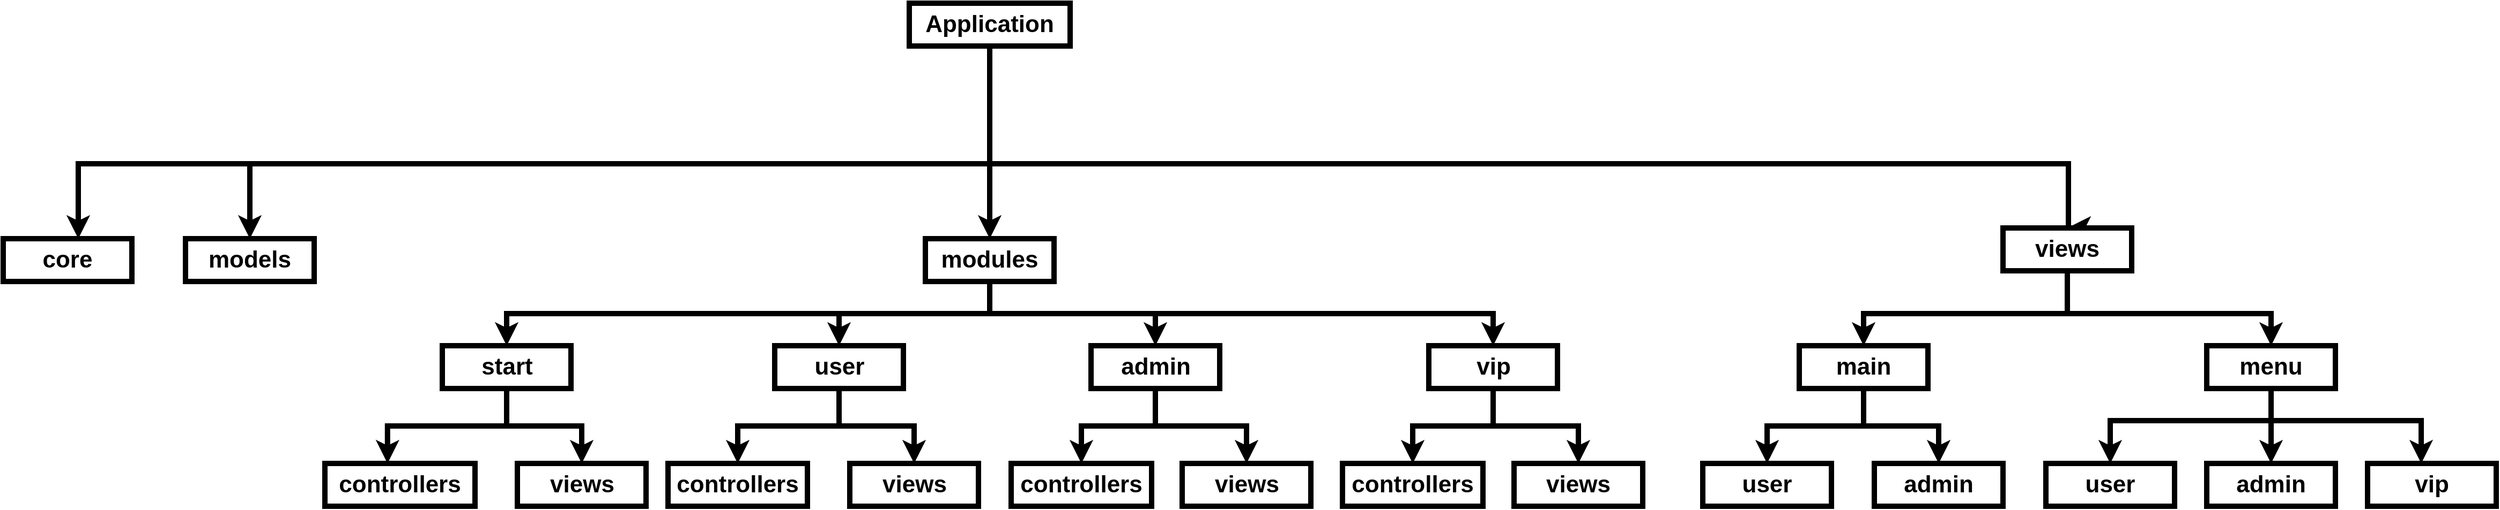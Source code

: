 <mxfile version="12.2.2" type="device" pages="1"><diagram id="L04MnOFRePjHFMDGQtDU" name="Page-1"><mxGraphModel dx="2930" dy="2400" grid="1" gridSize="10" guides="1" tooltips="1" connect="1" arrows="1" fold="1" page="1" pageScale="1" pageWidth="850" pageHeight="1100" math="0" shadow="0"><root><mxCell id="0"/><mxCell id="1" parent="0"/><mxCell id="LRkRvCiLrKg_cEhYKk8x-7" value="" style="edgeStyle=orthogonalEdgeStyle;rounded=0;orthogonalLoop=1;jettySize=auto;html=1;entryX=0.5;entryY=0;entryDx=0;entryDy=0;fontStyle=1;strokeWidth=5;spacing=20;verticalAlign=middle;" edge="1" parent="1" source="LRkRvCiLrKg_cEhYKk8x-1" target="LRkRvCiLrKg_cEhYKk8x-2"><mxGeometry relative="1" as="geometry"><mxPoint x="350" y="100" as="targetPoint"/><Array as="points"><mxPoint x="240" y="80"/><mxPoint x="-450" y="80"/></Array></mxGeometry></mxCell><mxCell id="LRkRvCiLrKg_cEhYKk8x-9" value="" style="edgeStyle=orthogonalEdgeStyle;rounded=0;orthogonalLoop=1;jettySize=auto;html=1;fontStyle=1;strokeWidth=5;spacing=20;verticalAlign=middle;" edge="1" parent="1" source="LRkRvCiLrKg_cEhYKk8x-1" target="LRkRvCiLrKg_cEhYKk8x-4"><mxGeometry relative="1" as="geometry"><mxPoint x="490" as="targetPoint"/><Array as="points"><mxPoint x="240" y="20"/><mxPoint x="240" y="20"/></Array></mxGeometry></mxCell><mxCell id="LRkRvCiLrKg_cEhYKk8x-11" value="" style="edgeStyle=orthogonalEdgeStyle;rounded=0;orthogonalLoop=1;jettySize=auto;html=1;entryX=0.5;entryY=0;entryDx=0;entryDy=0;fontStyle=1;strokeWidth=5;spacing=20;verticalAlign=middle;" edge="1" parent="1" source="LRkRvCiLrKg_cEhYKk8x-1" target="LRkRvCiLrKg_cEhYKk8x-3"><mxGeometry relative="1" as="geometry"><mxPoint x="490" as="targetPoint"/><Array as="points"><mxPoint x="240" y="80"/><mxPoint x="1246" y="80"/></Array></mxGeometry></mxCell><mxCell id="LRkRvCiLrKg_cEhYKk8x-13" value="" style="edgeStyle=orthogonalEdgeStyle;rounded=0;orthogonalLoop=1;jettySize=auto;html=1;fontStyle=1;strokeWidth=5;spacing=20;verticalAlign=middle;" edge="1" parent="1" source="LRkRvCiLrKg_cEhYKk8x-1" target="LRkRvCiLrKg_cEhYKk8x-5"><mxGeometry relative="1" as="geometry"><mxPoint x="210" as="targetPoint"/><Array as="points"><mxPoint x="240" y="80"/><mxPoint x="-610" y="80"/></Array></mxGeometry></mxCell><mxCell id="LRkRvCiLrKg_cEhYKk8x-1" value="&lt;font style=&quot;font-size: 22px&quot;&gt;Application&lt;/font&gt;" style="rounded=0;whiteSpace=wrap;html=1;fontStyle=1;strokeWidth=5;spacing=20;verticalAlign=middle;" vertex="1" parent="1"><mxGeometry x="165" y="-70" width="150" height="40" as="geometry"/></mxCell><mxCell id="LRkRvCiLrKg_cEhYKk8x-2" value="&lt;font style=&quot;font-size: 22px&quot;&gt;models&lt;/font&gt;" style="rounded=0;whiteSpace=wrap;html=1;fontStyle=1;strokeWidth=5;spacing=20;verticalAlign=middle;" vertex="1" parent="1"><mxGeometry x="-510" y="150" width="120" height="40" as="geometry"/></mxCell><mxCell id="LRkRvCiLrKg_cEhYKk8x-18" value="" style="edgeStyle=orthogonalEdgeStyle;rounded=0;orthogonalLoop=1;jettySize=auto;html=1;fontStyle=1;strokeWidth=5;spacing=20;verticalAlign=middle;" edge="1" parent="1" source="LRkRvCiLrKg_cEhYKk8x-3" target="LRkRvCiLrKg_cEhYKk8x-14"><mxGeometry relative="1" as="geometry"><mxPoint x="1015" y="160" as="targetPoint"/><Array as="points"><mxPoint x="1245" y="220"/><mxPoint x="1055" y="220"/></Array></mxGeometry></mxCell><mxCell id="LRkRvCiLrKg_cEhYKk8x-20" value="" style="edgeStyle=orthogonalEdgeStyle;rounded=0;orthogonalLoop=1;jettySize=auto;html=1;fontStyle=1;strokeWidth=5;spacing=20;verticalAlign=middle;" edge="1" parent="1" source="LRkRvCiLrKg_cEhYKk8x-3" target="LRkRvCiLrKg_cEhYKk8x-15"><mxGeometry relative="1" as="geometry"><mxPoint x="1295" y="160" as="targetPoint"/><Array as="points"><mxPoint x="1245" y="220"/><mxPoint x="1435" y="220"/></Array></mxGeometry></mxCell><mxCell id="LRkRvCiLrKg_cEhYKk8x-3" value="&lt;font style=&quot;font-size: 22px&quot;&gt;views&lt;br&gt;&lt;/font&gt;" style="rounded=0;whiteSpace=wrap;html=1;fontStyle=1;strokeWidth=5;spacing=20;verticalAlign=middle;" vertex="1" parent="1"><mxGeometry x="1185" y="140" width="120" height="40" as="geometry"/></mxCell><mxCell id="LRkRvCiLrKg_cEhYKk8x-72" value="" style="edgeStyle=orthogonalEdgeStyle;rounded=0;orthogonalLoop=1;jettySize=auto;html=1;entryX=0.5;entryY=0;entryDx=0;entryDy=0;strokeWidth=5;spacing=20;verticalAlign=middle;" edge="1" parent="1" source="LRkRvCiLrKg_cEhYKk8x-4" target="LRkRvCiLrKg_cEhYKk8x-42"><mxGeometry relative="1" as="geometry"><mxPoint x="100" y="170" as="targetPoint"/><Array as="points"><mxPoint x="240" y="220"/><mxPoint x="-210" y="220"/></Array></mxGeometry></mxCell><mxCell id="LRkRvCiLrKg_cEhYKk8x-74" value="" style="edgeStyle=orthogonalEdgeStyle;rounded=0;orthogonalLoop=1;jettySize=auto;html=1;entryX=0.5;entryY=0;entryDx=0;entryDy=0;strokeWidth=5;spacing=20;verticalAlign=middle;" edge="1" parent="1" source="LRkRvCiLrKg_cEhYKk8x-4" target="LRkRvCiLrKg_cEhYKk8x-39"><mxGeometry relative="1" as="geometry"><mxPoint x="100" y="170" as="targetPoint"/><Array as="points"><mxPoint x="240" y="220"/><mxPoint x="100" y="220"/></Array></mxGeometry></mxCell><mxCell id="LRkRvCiLrKg_cEhYKk8x-76" value="" style="edgeStyle=orthogonalEdgeStyle;rounded=0;orthogonalLoop=1;jettySize=auto;html=1;entryX=0.5;entryY=0;entryDx=0;entryDy=0;strokeWidth=5;spacing=20;verticalAlign=middle;" edge="1" parent="1" source="LRkRvCiLrKg_cEhYKk8x-4" target="LRkRvCiLrKg_cEhYKk8x-41"><mxGeometry relative="1" as="geometry"><mxPoint x="380" y="170" as="targetPoint"/><Array as="points"><mxPoint x="240" y="220"/><mxPoint x="710" y="220"/></Array></mxGeometry></mxCell><mxCell id="LRkRvCiLrKg_cEhYKk8x-78" value="" style="edgeStyle=orthogonalEdgeStyle;rounded=0;orthogonalLoop=1;jettySize=auto;html=1;entryX=0.5;entryY=0;entryDx=0;entryDy=0;strokeWidth=5;spacing=20;verticalAlign=middle;" edge="1" parent="1" source="LRkRvCiLrKg_cEhYKk8x-4" target="LRkRvCiLrKg_cEhYKk8x-40"><mxGeometry relative="1" as="geometry"><mxPoint x="380" y="170" as="targetPoint"/><Array as="points"><mxPoint x="240" y="220"/><mxPoint x="394" y="220"/></Array></mxGeometry></mxCell><mxCell id="LRkRvCiLrKg_cEhYKk8x-4" value="&lt;font style=&quot;font-size: 22px&quot;&gt;modules&lt;br&gt;&lt;/font&gt;" style="rounded=0;whiteSpace=wrap;html=1;fontStyle=1;strokeWidth=5;spacing=20;verticalAlign=middle;" vertex="1" parent="1"><mxGeometry x="180" y="150" width="120" height="40" as="geometry"/></mxCell><mxCell id="LRkRvCiLrKg_cEhYKk8x-5" value="&lt;font style=&quot;font-size: 22px&quot;&gt;core&lt;/font&gt;" style="rounded=0;whiteSpace=wrap;html=1;fontStyle=1;strokeWidth=5;spacing=20;verticalAlign=middle;" vertex="1" parent="1"><mxGeometry x="-680" y="150" width="120" height="40" as="geometry"/></mxCell><mxCell id="LRkRvCiLrKg_cEhYKk8x-28" value="" style="edgeStyle=orthogonalEdgeStyle;rounded=0;orthogonalLoop=1;jettySize=auto;html=1;fontStyle=1;strokeWidth=5;spacing=20;verticalAlign=middle;" edge="1" parent="1" source="LRkRvCiLrKg_cEhYKk8x-14" target="LRkRvCiLrKg_cEhYKk8x-22"><mxGeometry relative="1" as="geometry"><mxPoint x="1195" y="270" as="targetPoint"/></mxGeometry></mxCell><mxCell id="LRkRvCiLrKg_cEhYKk8x-30" value="" style="edgeStyle=orthogonalEdgeStyle;rounded=0;orthogonalLoop=1;jettySize=auto;html=1;entryX=0.5;entryY=0;entryDx=0;entryDy=0;fontStyle=1;strokeWidth=5;spacing=20;verticalAlign=middle;" edge="1" parent="1" source="LRkRvCiLrKg_cEhYKk8x-14" target="LRkRvCiLrKg_cEhYKk8x-21"><mxGeometry relative="1" as="geometry"><mxPoint x="915" y="270" as="targetPoint"/></mxGeometry></mxCell><mxCell id="LRkRvCiLrKg_cEhYKk8x-14" value="&lt;font style=&quot;font-size: 22px&quot;&gt;main&lt;br&gt;&lt;/font&gt;" style="rounded=0;whiteSpace=wrap;html=1;fontStyle=1;strokeWidth=5;spacing=20;verticalAlign=middle;" vertex="1" parent="1"><mxGeometry x="995" y="250" width="120" height="40" as="geometry"/></mxCell><mxCell id="LRkRvCiLrKg_cEhYKk8x-32" value="" style="edgeStyle=orthogonalEdgeStyle;rounded=0;orthogonalLoop=1;jettySize=auto;html=1;entryX=0.5;entryY=0;entryDx=0;entryDy=0;fontStyle=1;strokeWidth=5;spacing=20;verticalAlign=middle;" edge="1" parent="1" source="LRkRvCiLrKg_cEhYKk8x-15" target="LRkRvCiLrKg_cEhYKk8x-23"><mxGeometry relative="1" as="geometry"><mxPoint x="1295" y="270" as="targetPoint"/><Array as="points"><mxPoint x="1435" y="320"/><mxPoint x="1285" y="320"/></Array></mxGeometry></mxCell><mxCell id="LRkRvCiLrKg_cEhYKk8x-33" value="" style="edgeStyle=orthogonalEdgeStyle;rounded=0;orthogonalLoop=1;jettySize=auto;html=1;fontStyle=1;strokeWidth=5;spacing=20;verticalAlign=middle;" edge="1" parent="1" source="LRkRvCiLrKg_cEhYKk8x-15" target="LRkRvCiLrKg_cEhYKk8x-24"><mxGeometry relative="1" as="geometry"/></mxCell><mxCell id="LRkRvCiLrKg_cEhYKk8x-35" value="" style="edgeStyle=orthogonalEdgeStyle;rounded=0;orthogonalLoop=1;jettySize=auto;html=1;entryX=0.417;entryY=0;entryDx=0;entryDy=0;entryPerimeter=0;fontStyle=1;strokeWidth=5;spacing=20;verticalAlign=middle;" edge="1" parent="1" source="LRkRvCiLrKg_cEhYKk8x-15" target="LRkRvCiLrKg_cEhYKk8x-25"><mxGeometry relative="1" as="geometry"><mxPoint x="1575" y="270" as="targetPoint"/><Array as="points"><mxPoint x="1435" y="320"/><mxPoint x="1575" y="320"/></Array></mxGeometry></mxCell><mxCell id="LRkRvCiLrKg_cEhYKk8x-15" value="&lt;font style=&quot;font-size: 22px&quot;&gt;menu&lt;br&gt;&lt;/font&gt;" style="rounded=0;whiteSpace=wrap;html=1;fontStyle=1;strokeWidth=5;spacing=20;verticalAlign=middle;" vertex="1" parent="1"><mxGeometry x="1375" y="250" width="120" height="40" as="geometry"/></mxCell><mxCell id="LRkRvCiLrKg_cEhYKk8x-21" value="&lt;font style=&quot;font-size: 22px&quot;&gt;user&lt;br&gt;&lt;/font&gt;" style="rounded=0;whiteSpace=wrap;html=1;fontStyle=1;strokeWidth=5;spacing=20;verticalAlign=middle;" vertex="1" parent="1"><mxGeometry x="905" y="360" width="120" height="40" as="geometry"/></mxCell><mxCell id="LRkRvCiLrKg_cEhYKk8x-22" value="&lt;font style=&quot;font-size: 22px&quot;&gt;admin&lt;br&gt;&lt;/font&gt;" style="rounded=0;whiteSpace=wrap;html=1;fontStyle=1;strokeWidth=5;spacing=20;verticalAlign=middle;" vertex="1" parent="1"><mxGeometry x="1065" y="360" width="120" height="40" as="geometry"/></mxCell><mxCell id="LRkRvCiLrKg_cEhYKk8x-23" value="&lt;font style=&quot;font-size: 22px&quot;&gt;user&lt;br&gt;&lt;/font&gt;" style="rounded=0;whiteSpace=wrap;html=1;fontStyle=1;strokeWidth=5;spacing=20;verticalAlign=middle;" vertex="1" parent="1"><mxGeometry x="1225" y="360" width="120" height="40" as="geometry"/></mxCell><mxCell id="LRkRvCiLrKg_cEhYKk8x-24" value="&lt;font style=&quot;font-size: 22px&quot;&gt;admin&lt;br&gt;&lt;/font&gt;" style="rounded=0;whiteSpace=wrap;html=1;fontStyle=1;strokeWidth=5;spacing=20;verticalAlign=middle;" vertex="1" parent="1"><mxGeometry x="1375" y="360" width="120" height="40" as="geometry"/></mxCell><mxCell id="LRkRvCiLrKg_cEhYKk8x-25" value="&lt;font style=&quot;font-size: 22px&quot;&gt;vip&lt;br&gt;&lt;/font&gt;" style="rounded=0;whiteSpace=wrap;html=1;fontStyle=1;strokeWidth=5;spacing=20;verticalAlign=middle;" vertex="1" parent="1"><mxGeometry x="1525" y="360" width="120" height="40" as="geometry"/></mxCell><mxCell id="LRkRvCiLrKg_cEhYKk8x-60" value="" style="edgeStyle=orthogonalEdgeStyle;rounded=0;orthogonalLoop=1;jettySize=auto;html=1;entryX=0.5;entryY=0;entryDx=0;entryDy=0;strokeWidth=5;spacing=20;verticalAlign=middle;" edge="1" parent="1" source="LRkRvCiLrKg_cEhYKk8x-39" target="LRkRvCiLrKg_cEhYKk8x-52"><mxGeometry relative="1" as="geometry"><mxPoint x="-40.5" y="270" as="targetPoint"/></mxGeometry></mxCell><mxCell id="LRkRvCiLrKg_cEhYKk8x-62" value="" style="edgeStyle=orthogonalEdgeStyle;rounded=0;orthogonalLoop=1;jettySize=auto;html=1;entryX=0.5;entryY=0;entryDx=0;entryDy=0;strokeWidth=5;spacing=20;verticalAlign=middle;" edge="1" parent="1" source="LRkRvCiLrKg_cEhYKk8x-39" target="LRkRvCiLrKg_cEhYKk8x-51"><mxGeometry relative="1" as="geometry"><mxPoint x="239.5" y="270" as="targetPoint"/></mxGeometry></mxCell><mxCell id="LRkRvCiLrKg_cEhYKk8x-39" value="&lt;font style=&quot;font-size: 22px&quot;&gt;user&lt;br&gt;&lt;/font&gt;" style="rounded=0;whiteSpace=wrap;html=1;fontStyle=1;strokeWidth=5;spacing=20;verticalAlign=middle;" vertex="1" parent="1"><mxGeometry x="39.5" y="250" width="120" height="40" as="geometry"/></mxCell><mxCell id="LRkRvCiLrKg_cEhYKk8x-64" value="" style="edgeStyle=orthogonalEdgeStyle;rounded=0;orthogonalLoop=1;jettySize=auto;html=1;entryX=0.5;entryY=0;entryDx=0;entryDy=0;strokeWidth=5;spacing=20;verticalAlign=middle;" edge="1" parent="1" source="LRkRvCiLrKg_cEhYKk8x-40" target="LRkRvCiLrKg_cEhYKk8x-44"><mxGeometry relative="1" as="geometry"><mxPoint x="254.5" y="280" as="targetPoint"/></mxGeometry></mxCell><mxCell id="LRkRvCiLrKg_cEhYKk8x-66" value="" style="edgeStyle=orthogonalEdgeStyle;rounded=0;orthogonalLoop=1;jettySize=auto;html=1;entryX=0.5;entryY=0;entryDx=0;entryDy=0;strokeWidth=5;spacing=20;verticalAlign=middle;" edge="1" parent="1" source="LRkRvCiLrKg_cEhYKk8x-40" target="LRkRvCiLrKg_cEhYKk8x-43"><mxGeometry relative="1" as="geometry"><mxPoint x="534.5" y="270" as="targetPoint"/></mxGeometry></mxCell><mxCell id="LRkRvCiLrKg_cEhYKk8x-40" value="&lt;font style=&quot;font-size: 22px&quot;&gt;admin&lt;br&gt;&lt;/font&gt;" style="rounded=0;whiteSpace=wrap;html=1;fontStyle=1;strokeWidth=5;spacing=20;verticalAlign=middle;" vertex="1" parent="1"><mxGeometry x="334.5" y="250" width="120" height="40" as="geometry"/></mxCell><mxCell id="LRkRvCiLrKg_cEhYKk8x-68" value="" style="edgeStyle=orthogonalEdgeStyle;rounded=0;orthogonalLoop=1;jettySize=auto;html=1;entryX=0.5;entryY=0;entryDx=0;entryDy=0;strokeWidth=5;spacing=20;verticalAlign=middle;" edge="1" parent="1" source="LRkRvCiLrKg_cEhYKk8x-41" target="LRkRvCiLrKg_cEhYKk8x-48"><mxGeometry relative="1" as="geometry"><mxPoint x="569.5" y="270" as="targetPoint"/></mxGeometry></mxCell><mxCell id="LRkRvCiLrKg_cEhYKk8x-70" value="" style="edgeStyle=orthogonalEdgeStyle;rounded=0;orthogonalLoop=1;jettySize=auto;html=1;strokeWidth=5;spacing=20;verticalAlign=middle;" edge="1" parent="1" source="LRkRvCiLrKg_cEhYKk8x-41" target="LRkRvCiLrKg_cEhYKk8x-47"><mxGeometry relative="1" as="geometry"><mxPoint x="849.5" y="270" as="targetPoint"/></mxGeometry></mxCell><mxCell id="LRkRvCiLrKg_cEhYKk8x-41" value="&lt;font style=&quot;font-size: 22px&quot;&gt;vip&lt;br&gt;&lt;/font&gt;" style="rounded=0;whiteSpace=wrap;html=1;fontStyle=1;strokeWidth=5;spacing=20;verticalAlign=middle;" vertex="1" parent="1"><mxGeometry x="649.5" y="250" width="120" height="40" as="geometry"/></mxCell><mxCell id="LRkRvCiLrKg_cEhYKk8x-56" value="" style="edgeStyle=orthogonalEdgeStyle;rounded=0;orthogonalLoop=1;jettySize=auto;html=1;entryX=0.417;entryY=0;entryDx=0;entryDy=0;entryPerimeter=0;strokeWidth=5;spacing=20;verticalAlign=middle;" edge="1" parent="1" source="LRkRvCiLrKg_cEhYKk8x-42" target="LRkRvCiLrKg_cEhYKk8x-54"><mxGeometry relative="1" as="geometry"><mxPoint x="-350.5" y="270" as="targetPoint"/></mxGeometry></mxCell><mxCell id="LRkRvCiLrKg_cEhYKk8x-58" value="" style="edgeStyle=orthogonalEdgeStyle;rounded=0;orthogonalLoop=1;jettySize=auto;html=1;strokeWidth=5;spacing=20;verticalAlign=middle;" edge="1" parent="1" source="LRkRvCiLrKg_cEhYKk8x-42" target="LRkRvCiLrKg_cEhYKk8x-53"><mxGeometry relative="1" as="geometry"><mxPoint x="-70.5" y="270" as="targetPoint"/></mxGeometry></mxCell><mxCell id="LRkRvCiLrKg_cEhYKk8x-42" value="&lt;font style=&quot;font-size: 22px&quot;&gt;&lt;span&gt;start&lt;/span&gt;&lt;br&gt;&lt;/font&gt;" style="rounded=0;whiteSpace=wrap;html=1;fontStyle=1;strokeWidth=5;spacing=20;verticalAlign=middle;" vertex="1" parent="1"><mxGeometry x="-270.5" y="250" width="120" height="40" as="geometry"/></mxCell><mxCell id="LRkRvCiLrKg_cEhYKk8x-43" value="&lt;font style=&quot;font-size: 22px&quot;&gt;views&lt;br&gt;&lt;/font&gt;" style="rounded=0;whiteSpace=wrap;html=1;fontStyle=1;strokeWidth=5;spacing=20;verticalAlign=middle;" vertex="1" parent="1"><mxGeometry x="419.5" y="360" width="120" height="40" as="geometry"/></mxCell><mxCell id="LRkRvCiLrKg_cEhYKk8x-44" value="&lt;font style=&quot;font-size: 22px&quot;&gt;controllers&lt;br&gt;&lt;/font&gt;" style="rounded=0;whiteSpace=wrap;html=1;fontStyle=1;strokeWidth=5;spacing=20;verticalAlign=middle;" vertex="1" parent="1"><mxGeometry x="260" y="360" width="131" height="40" as="geometry"/></mxCell><mxCell id="LRkRvCiLrKg_cEhYKk8x-47" value="&lt;font style=&quot;font-size: 22px&quot;&gt;views&lt;br&gt;&lt;/font&gt;" style="rounded=0;whiteSpace=wrap;html=1;fontStyle=1;strokeWidth=5;spacing=20;verticalAlign=middle;" vertex="1" parent="1"><mxGeometry x="729" y="360" width="120" height="40" as="geometry"/></mxCell><mxCell id="LRkRvCiLrKg_cEhYKk8x-48" value="&lt;font style=&quot;font-size: 22px&quot;&gt;controllers&lt;br&gt;&lt;/font&gt;" style="rounded=0;whiteSpace=wrap;html=1;fontStyle=1;strokeWidth=5;spacing=20;verticalAlign=middle;" vertex="1" parent="1"><mxGeometry x="569" y="360" width="131" height="40" as="geometry"/></mxCell><mxCell id="LRkRvCiLrKg_cEhYKk8x-51" value="&lt;font style=&quot;font-size: 22px&quot;&gt;views&lt;br&gt;&lt;/font&gt;" style="rounded=0;whiteSpace=wrap;html=1;fontStyle=1;strokeWidth=5;spacing=20;verticalAlign=middle;" vertex="1" parent="1"><mxGeometry x="109.5" y="360" width="120" height="40" as="geometry"/></mxCell><mxCell id="LRkRvCiLrKg_cEhYKk8x-52" value="&lt;font style=&quot;font-size: 22px&quot;&gt;controllers&lt;br&gt;&lt;/font&gt;" style="rounded=0;whiteSpace=wrap;html=1;fontStyle=1;strokeWidth=5;spacing=20;verticalAlign=middle;" vertex="1" parent="1"><mxGeometry x="-60" y="360" width="130" height="40" as="geometry"/></mxCell><mxCell id="LRkRvCiLrKg_cEhYKk8x-53" value="&lt;font style=&quot;font-size: 22px&quot;&gt;views&lt;br&gt;&lt;/font&gt;" style="rounded=0;whiteSpace=wrap;html=1;fontStyle=1;strokeWidth=5;spacing=20;verticalAlign=middle;" vertex="1" parent="1"><mxGeometry x="-200.5" y="360" width="120" height="40" as="geometry"/></mxCell><mxCell id="LRkRvCiLrKg_cEhYKk8x-54" value="&lt;font style=&quot;font-size: 22px&quot;&gt;controllers&lt;br&gt;&lt;/font&gt;" style="rounded=0;whiteSpace=wrap;html=1;fontStyle=1;strokeWidth=5;spacing=20;verticalAlign=middle;" vertex="1" parent="1"><mxGeometry x="-380" y="360" width="140" height="40" as="geometry"/></mxCell></root></mxGraphModel></diagram></mxfile>